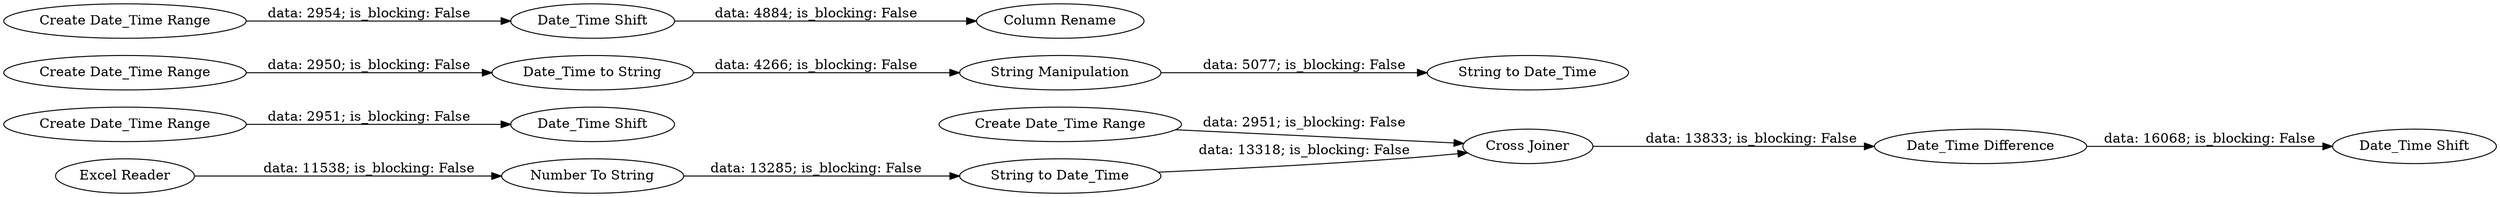 digraph {
	"-2760638669272024923_218" [label="Cross Joiner"]
	"-2760638669272024923_236" [label="Date_Time Shift"]
	"-2760638669272024923_242" [label="String Manipulation"]
	"-2760638669272024923_243" [label="String to Date_Time"]
	"-2760638669272024923_237" [label="Date_Time Shift"]
	"-2760638669272024923_199" [label="Number To String"]
	"-2760638669272024923_241" [label="Create Date_Time Range"]
	"-2760638669272024923_234" [label="Date_Time Difference"]
	"-2760638669272024923_235" [label="Create Date_Time Range"]
	"-2760638669272024923_244" [label="Date_Time to String"]
	"-2760638669272024923_219" [label="Create Date_Time Range"]
	"-2760638669272024923_229" [label="Date_Time Shift"]
	"-2760638669272024923_239" [label="Column Rename"]
	"-2760638669272024923_238" [label="Create Date_Time Range"]
	"-2760638669272024923_240" [label="Excel Reader"]
	"-2760638669272024923_220" [label="String to Date_Time"]
	"-2760638669272024923_238" -> "-2760638669272024923_237" [label="data: 2954; is_blocking: False"]
	"-2760638669272024923_244" -> "-2760638669272024923_242" [label="data: 4266; is_blocking: False"]
	"-2760638669272024923_241" -> "-2760638669272024923_244" [label="data: 2950; is_blocking: False"]
	"-2760638669272024923_237" -> "-2760638669272024923_239" [label="data: 4884; is_blocking: False"]
	"-2760638669272024923_240" -> "-2760638669272024923_199" [label="data: 11538; is_blocking: False"]
	"-2760638669272024923_234" -> "-2760638669272024923_229" [label="data: 16068; is_blocking: False"]
	"-2760638669272024923_218" -> "-2760638669272024923_234" [label="data: 13833; is_blocking: False"]
	"-2760638669272024923_199" -> "-2760638669272024923_220" [label="data: 13285; is_blocking: False"]
	"-2760638669272024923_242" -> "-2760638669272024923_243" [label="data: 5077; is_blocking: False"]
	"-2760638669272024923_235" -> "-2760638669272024923_236" [label="data: 2951; is_blocking: False"]
	"-2760638669272024923_219" -> "-2760638669272024923_218" [label="data: 2951; is_blocking: False"]
	"-2760638669272024923_220" -> "-2760638669272024923_218" [label="data: 13318; is_blocking: False"]
	rankdir=LR
}
